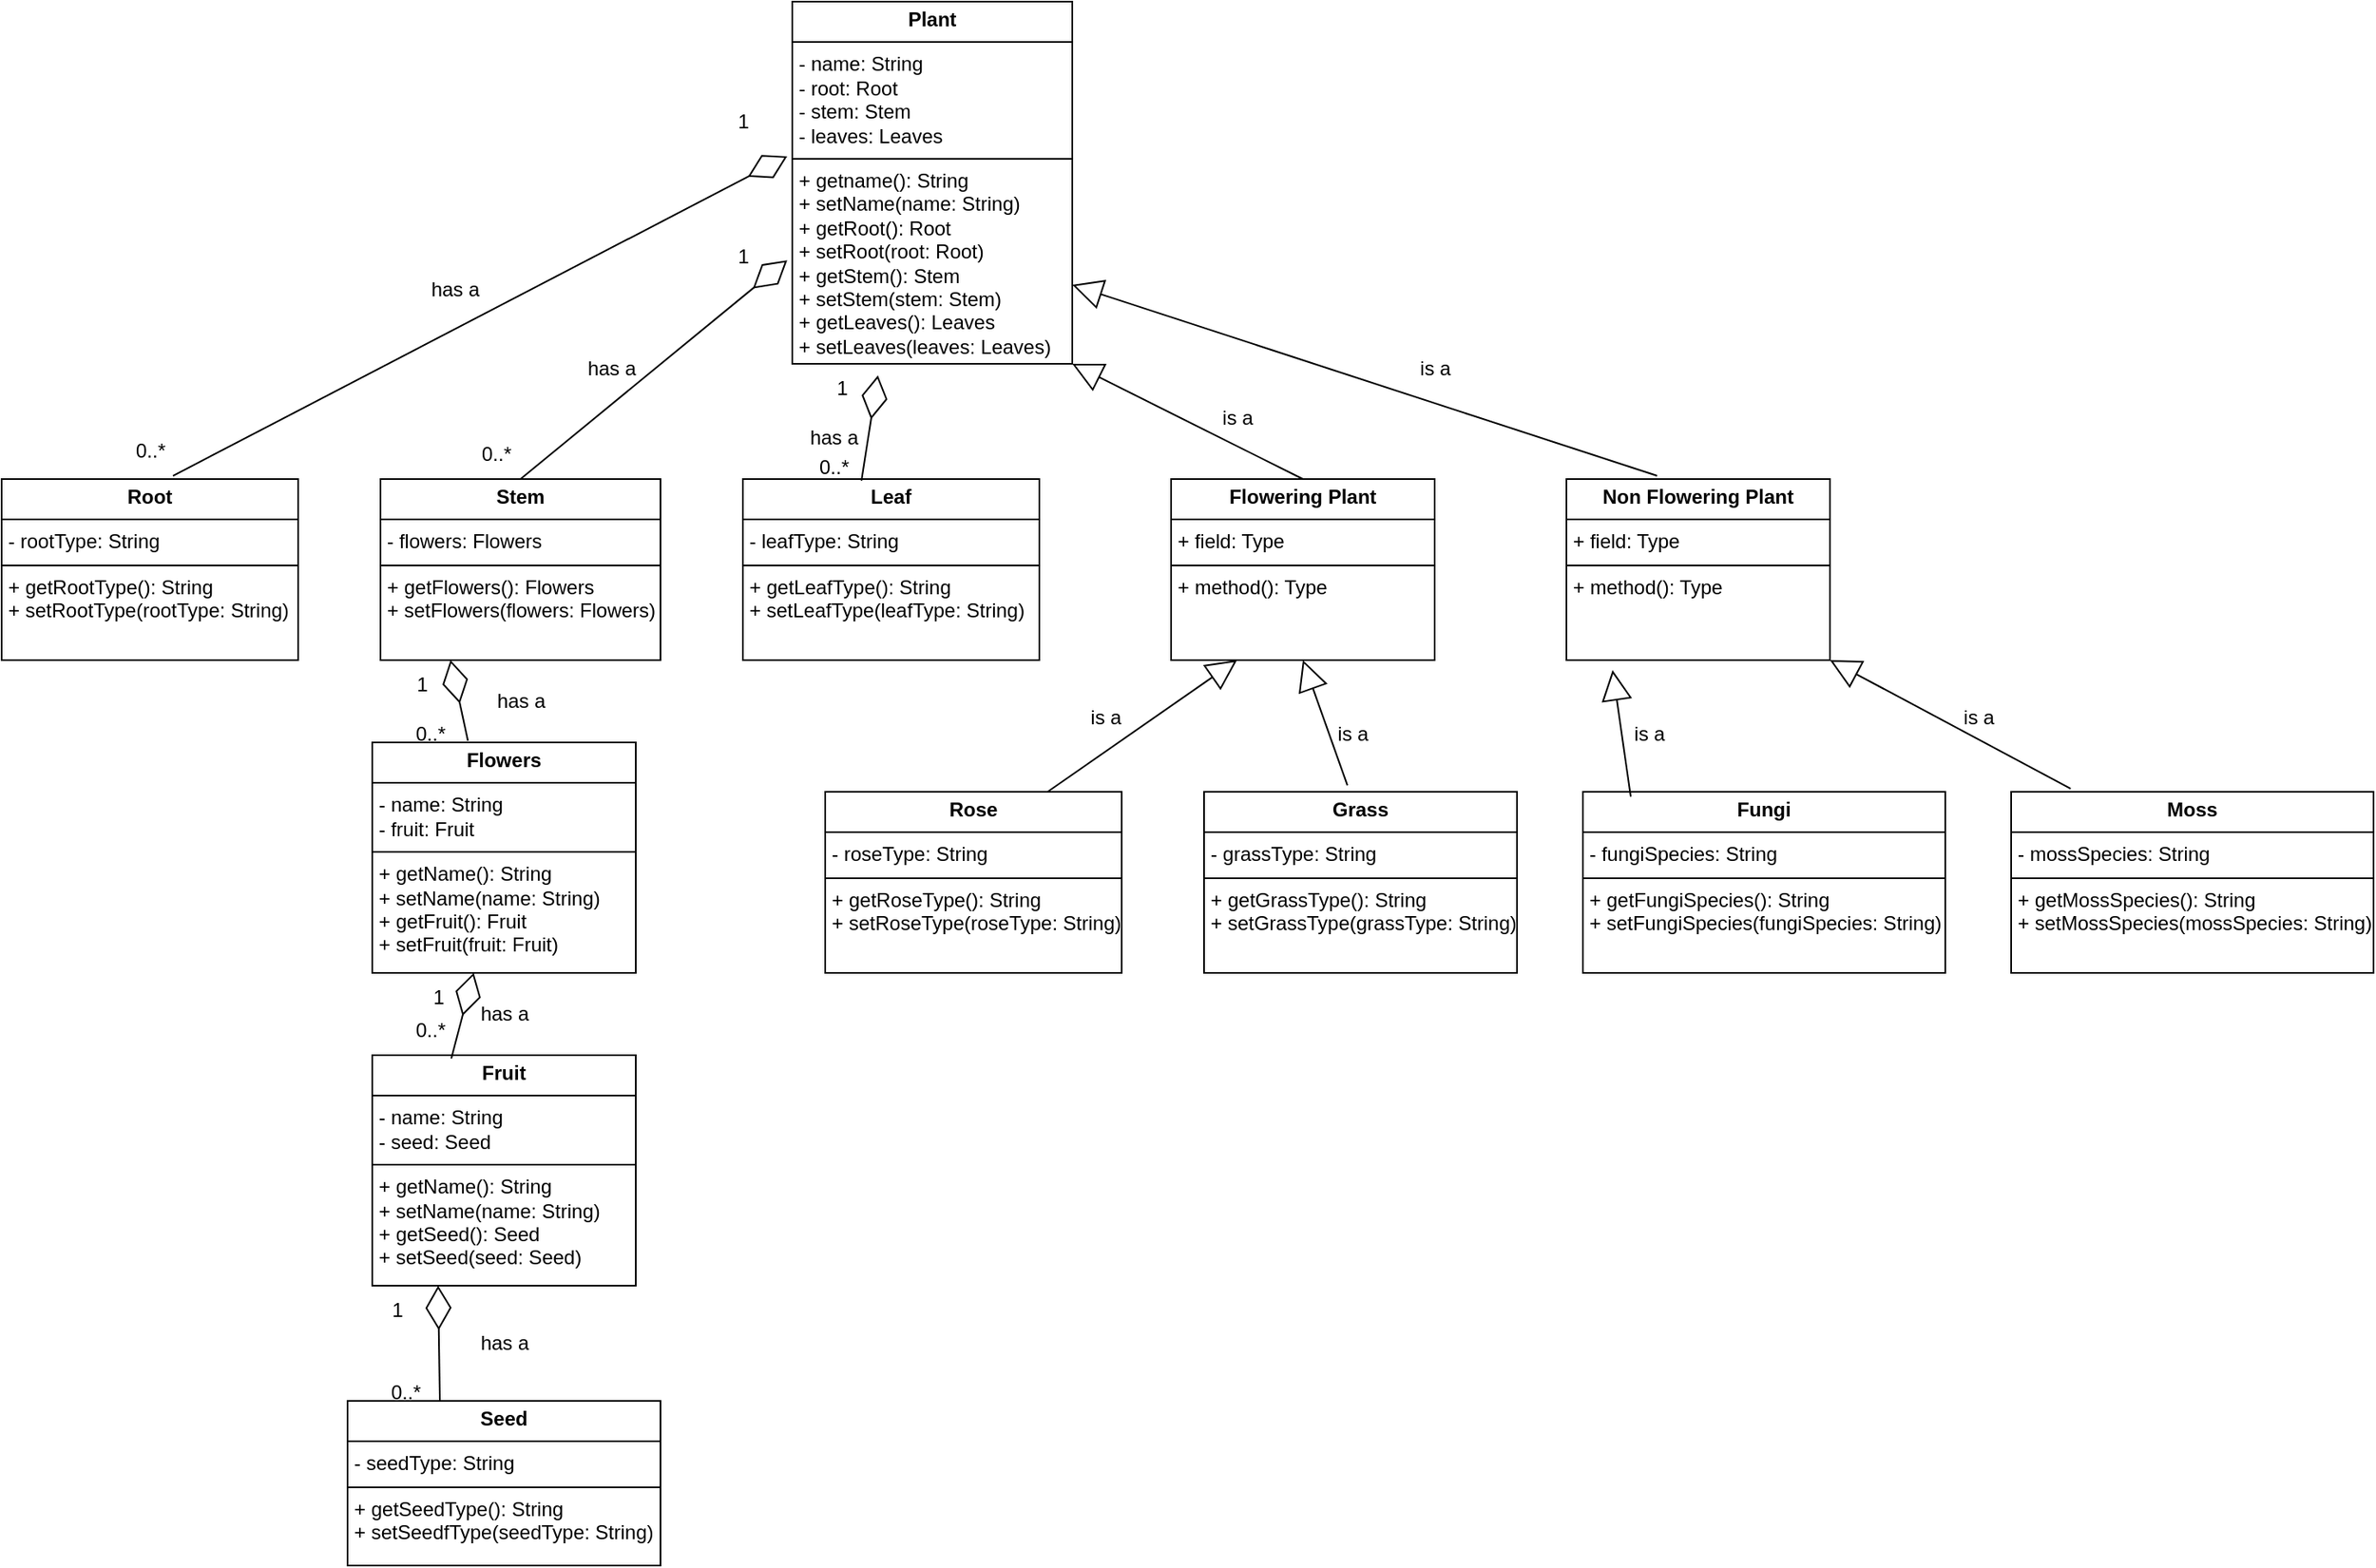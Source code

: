 <mxfile version="24.7.1" type="device">
  <diagram name="Page-1" id="mxLvIEFuczLc4WqI-tML">
    <mxGraphModel dx="2347" dy="978" grid="1" gridSize="10" guides="1" tooltips="1" connect="1" arrows="1" fold="1" page="0" pageScale="1" pageWidth="850" pageHeight="1100" math="0" shadow="0">
      <root>
        <mxCell id="0" />
        <mxCell id="1" parent="0" />
        <mxCell id="l0_5CXf1_nJIM07NxGZ9-5" value="&lt;p style=&quot;margin:0px;margin-top:4px;text-align:center;&quot;&gt;&lt;b&gt;Plant&lt;/b&gt;&lt;/p&gt;&lt;hr size=&quot;1&quot; style=&quot;border-style:solid;&quot;&gt;&lt;p style=&quot;margin:0px;margin-left:4px;&quot;&gt;- name: String&lt;/p&gt;&lt;p style=&quot;margin:0px;margin-left:4px;&quot;&gt;- root: Root&lt;/p&gt;&lt;p style=&quot;margin:0px;margin-left:4px;&quot;&gt;- stem: Stem&lt;/p&gt;&lt;p style=&quot;margin:0px;margin-left:4px;&quot;&gt;- leaves: Leaves&lt;/p&gt;&lt;hr size=&quot;1&quot; style=&quot;border-style:solid;&quot;&gt;&lt;p style=&quot;margin:0px;margin-left:4px;&quot;&gt;+ getname(): String&lt;/p&gt;&lt;p style=&quot;margin:0px;margin-left:4px;&quot;&gt;+ setName(name: String)&lt;/p&gt;&lt;p style=&quot;margin:0px;margin-left:4px;&quot;&gt;+ getRoot(): Root&lt;/p&gt;&lt;p style=&quot;margin:0px;margin-left:4px;&quot;&gt;+ setRoot(root: Root)&lt;/p&gt;&lt;p style=&quot;margin:0px;margin-left:4px;&quot;&gt;+ getStem(): Stem&lt;/p&gt;&lt;p style=&quot;margin:0px;margin-left:4px;&quot;&gt;+ setStem(stem: Stem)&lt;/p&gt;&lt;p style=&quot;margin:0px;margin-left:4px;&quot;&gt;+ getLeaves(): Leaves&lt;/p&gt;&lt;p style=&quot;margin:0px;margin-left:4px;&quot;&gt;+ setLeaves(leaves: Leaves)&lt;/p&gt;&lt;p style=&quot;margin:0px;margin-left:4px;&quot;&gt;&lt;br&gt;&lt;/p&gt;" style="verticalAlign=top;align=left;overflow=fill;html=1;whiteSpace=wrap;" vertex="1" parent="1">
          <mxGeometry x="340" y="380" width="170" height="220" as="geometry" />
        </mxCell>
        <mxCell id="l0_5CXf1_nJIM07NxGZ9-6" value="&lt;p style=&quot;margin:0px;margin-top:4px;text-align:center;&quot;&gt;&lt;b&gt;Stem&lt;/b&gt;&lt;/p&gt;&lt;hr size=&quot;1&quot; style=&quot;border-style:solid;&quot;&gt;&lt;p style=&quot;margin:0px;margin-left:4px;&quot;&gt;- flowers: Flowers&lt;/p&gt;&lt;hr size=&quot;1&quot; style=&quot;border-style:solid;&quot;&gt;&lt;p style=&quot;margin:0px;margin-left:4px;&quot;&gt;+ getFlowers(): Flowers&lt;/p&gt;&lt;p style=&quot;margin:0px;margin-left:4px;&quot;&gt;+ setFlowers(flowers: Flowers)&lt;/p&gt;" style="verticalAlign=top;align=left;overflow=fill;html=1;whiteSpace=wrap;" vertex="1" parent="1">
          <mxGeometry x="90" y="670" width="170" height="110" as="geometry" />
        </mxCell>
        <mxCell id="l0_5CXf1_nJIM07NxGZ9-7" value="&lt;p style=&quot;margin:0px;margin-top:4px;text-align:center;&quot;&gt;&lt;b&gt;Flowering Plant&lt;/b&gt;&lt;/p&gt;&lt;hr size=&quot;1&quot; style=&quot;border-style:solid;&quot;&gt;&lt;p style=&quot;margin:0px;margin-left:4px;&quot;&gt;+ field: Type&lt;/p&gt;&lt;hr size=&quot;1&quot; style=&quot;border-style:solid;&quot;&gt;&lt;p style=&quot;margin:0px;margin-left:4px;&quot;&gt;+ method(): Type&lt;/p&gt;" style="verticalAlign=top;align=left;overflow=fill;html=1;whiteSpace=wrap;" vertex="1" parent="1">
          <mxGeometry x="570" y="670" width="160" height="110" as="geometry" />
        </mxCell>
        <mxCell id="l0_5CXf1_nJIM07NxGZ9-8" value="&lt;p style=&quot;margin:0px;margin-top:4px;text-align:center;&quot;&gt;&lt;b&gt;Non Flowering Plant&lt;/b&gt;&lt;/p&gt;&lt;hr size=&quot;1&quot; style=&quot;border-style:solid;&quot;&gt;&lt;p style=&quot;margin:0px;margin-left:4px;&quot;&gt;+ field: Type&lt;/p&gt;&lt;hr size=&quot;1&quot; style=&quot;border-style:solid;&quot;&gt;&lt;p style=&quot;margin:0px;margin-left:4px;&quot;&gt;+ method(): Type&lt;/p&gt;" style="verticalAlign=top;align=left;overflow=fill;html=1;whiteSpace=wrap;" vertex="1" parent="1">
          <mxGeometry x="810" y="670" width="160" height="110" as="geometry" />
        </mxCell>
        <mxCell id="l0_5CXf1_nJIM07NxGZ9-9" value="&lt;p style=&quot;margin:0px;margin-top:4px;text-align:center;&quot;&gt;&lt;b&gt;Rose&lt;/b&gt;&lt;/p&gt;&lt;hr size=&quot;1&quot; style=&quot;border-style:solid;&quot;&gt;&lt;p style=&quot;margin:0px;margin-left:4px;&quot;&gt;- roseType: String&lt;/p&gt;&lt;hr size=&quot;1&quot; style=&quot;border-style:solid;&quot;&gt;&lt;p style=&quot;margin:0px;margin-left:4px;&quot;&gt;+ getRoseType(): String&lt;/p&gt;&lt;p style=&quot;margin:0px;margin-left:4px;&quot;&gt;+ setRoseType(roseType: String)&lt;/p&gt;" style="verticalAlign=top;align=left;overflow=fill;html=1;whiteSpace=wrap;" vertex="1" parent="1">
          <mxGeometry x="360" y="860" width="180" height="110" as="geometry" />
        </mxCell>
        <mxCell id="l0_5CXf1_nJIM07NxGZ9-10" value="&lt;p style=&quot;margin:0px;margin-top:4px;text-align:center;&quot;&gt;&lt;b&gt;Leaf&lt;/b&gt;&lt;/p&gt;&lt;hr size=&quot;1&quot; style=&quot;border-style:solid;&quot;&gt;&lt;p style=&quot;margin:0px;margin-left:4px;&quot;&gt;- leafType: String&lt;/p&gt;&lt;hr size=&quot;1&quot; style=&quot;border-style:solid;&quot;&gt;&lt;p style=&quot;margin:0px;margin-left:4px;&quot;&gt;+ getLeafType(): String&lt;/p&gt;&lt;p style=&quot;margin:0px;margin-left:4px;&quot;&gt;+ setLeafType(leafType: String)&lt;/p&gt;" style="verticalAlign=top;align=left;overflow=fill;html=1;whiteSpace=wrap;" vertex="1" parent="1">
          <mxGeometry x="310" y="670" width="180" height="110" as="geometry" />
        </mxCell>
        <mxCell id="l0_5CXf1_nJIM07NxGZ9-13" value="&lt;p style=&quot;margin:0px;margin-top:4px;text-align:center;&quot;&gt;&lt;b&gt;Root&lt;/b&gt;&lt;/p&gt;&lt;hr size=&quot;1&quot; style=&quot;border-style:solid;&quot;&gt;&lt;p style=&quot;margin:0px;margin-left:4px;&quot;&gt;- rootType: String&lt;/p&gt;&lt;hr size=&quot;1&quot; style=&quot;border-style:solid;&quot;&gt;&lt;p style=&quot;margin:0px;margin-left:4px;&quot;&gt;+ getRootType(): String&lt;/p&gt;&lt;p style=&quot;margin:0px;margin-left:4px;&quot;&gt;+ setRootType(rootType: String)&lt;/p&gt;" style="verticalAlign=top;align=left;overflow=fill;html=1;whiteSpace=wrap;" vertex="1" parent="1">
          <mxGeometry x="-140" y="670" width="180" height="110" as="geometry" />
        </mxCell>
        <mxCell id="l0_5CXf1_nJIM07NxGZ9-16" value="&lt;p style=&quot;margin:0px;margin-top:4px;text-align:center;&quot;&gt;&lt;b&gt;Flowers&lt;/b&gt;&lt;/p&gt;&lt;hr size=&quot;1&quot; style=&quot;border-style:solid;&quot;&gt;&lt;p style=&quot;margin:0px;margin-left:4px;&quot;&gt;- name: String&lt;/p&gt;&lt;p style=&quot;margin:0px;margin-left:4px;&quot;&gt;- fruit: Fruit&lt;/p&gt;&lt;hr size=&quot;1&quot; style=&quot;border-style:solid;&quot;&gt;&lt;p style=&quot;margin:0px;margin-left:4px;&quot;&gt;+ getName(): String&lt;/p&gt;&lt;p style=&quot;margin:0px;margin-left:4px;&quot;&gt;+ setName(name: String)&lt;/p&gt;&lt;p style=&quot;margin:0px;margin-left:4px;&quot;&gt;+ getFruit(): Fruit&lt;/p&gt;&lt;p style=&quot;margin:0px;margin-left:4px;&quot;&gt;+ setFruit(fruit: Fruit)&lt;/p&gt;" style="verticalAlign=top;align=left;overflow=fill;html=1;whiteSpace=wrap;" vertex="1" parent="1">
          <mxGeometry x="85" y="830" width="160" height="140" as="geometry" />
        </mxCell>
        <mxCell id="l0_5CXf1_nJIM07NxGZ9-18" value="&lt;p style=&quot;margin:0px;margin-top:4px;text-align:center;&quot;&gt;&lt;b&gt;Fruit&lt;/b&gt;&lt;/p&gt;&lt;hr size=&quot;1&quot; style=&quot;border-style:solid;&quot;&gt;&lt;p style=&quot;margin:0px;margin-left:4px;&quot;&gt;- name: String&lt;/p&gt;&lt;p style=&quot;margin:0px;margin-left:4px;&quot;&gt;- seed: Seed&lt;/p&gt;&lt;hr size=&quot;1&quot; style=&quot;border-style:solid;&quot;&gt;&lt;p style=&quot;margin:0px;margin-left:4px;&quot;&gt;+ getName(): String&lt;/p&gt;&lt;p style=&quot;margin:0px;margin-left:4px;&quot;&gt;+ setName(name: String)&lt;/p&gt;&lt;p style=&quot;margin:0px;margin-left:4px;&quot;&gt;+ getSeed(): Seed&lt;/p&gt;&lt;p style=&quot;margin:0px;margin-left:4px;&quot;&gt;+ setSeed(seed: Seed)&lt;/p&gt;" style="verticalAlign=top;align=left;overflow=fill;html=1;whiteSpace=wrap;" vertex="1" parent="1">
          <mxGeometry x="85" y="1020" width="160" height="140" as="geometry" />
        </mxCell>
        <mxCell id="l0_5CXf1_nJIM07NxGZ9-19" value="&lt;p style=&quot;margin:0px;margin-top:4px;text-align:center;&quot;&gt;&lt;b&gt;Seed&lt;/b&gt;&lt;/p&gt;&lt;hr size=&quot;1&quot; style=&quot;border-style:solid;&quot;&gt;&lt;p style=&quot;margin:0px;margin-left:4px;&quot;&gt;- seedType: String&lt;/p&gt;&lt;hr size=&quot;1&quot; style=&quot;border-style:solid;&quot;&gt;&lt;p style=&quot;margin:0px;margin-left:4px;&quot;&gt;+ getSeedType(): String&lt;/p&gt;&lt;p style=&quot;margin:0px;margin-left:4px;&quot;&gt;+ setSeedfType(seedType: String)&lt;/p&gt;" style="verticalAlign=top;align=left;overflow=fill;html=1;whiteSpace=wrap;" vertex="1" parent="1">
          <mxGeometry x="70" y="1230" width="190" height="100" as="geometry" />
        </mxCell>
        <mxCell id="l0_5CXf1_nJIM07NxGZ9-20" value="&lt;p style=&quot;margin:0px;margin-top:4px;text-align:center;&quot;&gt;&lt;b&gt;Fungi&lt;/b&gt;&lt;/p&gt;&lt;hr size=&quot;1&quot; style=&quot;border-style:solid;&quot;&gt;&lt;p style=&quot;margin:0px;margin-left:4px;&quot;&gt;- fungiSpecies: String&lt;/p&gt;&lt;hr size=&quot;1&quot; style=&quot;border-style:solid;&quot;&gt;&lt;p style=&quot;margin:0px;margin-left:4px;&quot;&gt;+ getFungiSpecies(): String&lt;/p&gt;&lt;p style=&quot;margin:0px;margin-left:4px;&quot;&gt;+ setFungiSpecies(fungiSpecies: String)&lt;/p&gt;" style="verticalAlign=top;align=left;overflow=fill;html=1;whiteSpace=wrap;" vertex="1" parent="1">
          <mxGeometry x="820" y="860" width="220" height="110" as="geometry" />
        </mxCell>
        <mxCell id="l0_5CXf1_nJIM07NxGZ9-21" value="&lt;p style=&quot;margin:0px;margin-top:4px;text-align:center;&quot;&gt;&lt;b&gt;Grass&lt;/b&gt;&lt;/p&gt;&lt;hr size=&quot;1&quot; style=&quot;border-style:solid;&quot;&gt;&lt;p style=&quot;margin:0px;margin-left:4px;&quot;&gt;- grassType: String&lt;/p&gt;&lt;hr size=&quot;1&quot; style=&quot;border-style:solid;&quot;&gt;&lt;p style=&quot;margin:0px;margin-left:4px;&quot;&gt;+ getGrassType(): String&lt;/p&gt;&lt;p style=&quot;margin:0px;margin-left:4px;&quot;&gt;+ setGrassType(grassType: String)&lt;/p&gt;" style="verticalAlign=top;align=left;overflow=fill;html=1;whiteSpace=wrap;" vertex="1" parent="1">
          <mxGeometry x="590" y="860" width="190" height="110" as="geometry" />
        </mxCell>
        <mxCell id="l0_5CXf1_nJIM07NxGZ9-22" value="&lt;p style=&quot;margin:0px;margin-top:4px;text-align:center;&quot;&gt;&lt;b&gt;Moss&lt;/b&gt;&lt;/p&gt;&lt;hr size=&quot;1&quot; style=&quot;border-style:solid;&quot;&gt;&lt;p style=&quot;margin:0px;margin-left:4px;&quot;&gt;- mossSpecies: String&lt;/p&gt;&lt;hr size=&quot;1&quot; style=&quot;border-style:solid;&quot;&gt;&lt;p style=&quot;margin:0px;margin-left:4px;&quot;&gt;+ getMossSpecies(): String&lt;/p&gt;&lt;p style=&quot;margin:0px;margin-left:4px;&quot;&gt;+ setMossSpecies(mossSpecies: String)&lt;/p&gt;" style="verticalAlign=top;align=left;overflow=fill;html=1;whiteSpace=wrap;" vertex="1" parent="1">
          <mxGeometry x="1080" y="860" width="220" height="110" as="geometry" />
        </mxCell>
        <mxCell id="l0_5CXf1_nJIM07NxGZ9-23" value="" style="endArrow=diamondThin;endFill=0;endSize=24;html=1;rounded=0;entryX=-0.018;entryY=0.427;entryDx=0;entryDy=0;entryPerimeter=0;exitX=0.578;exitY=-0.018;exitDx=0;exitDy=0;exitPerimeter=0;" edge="1" parent="1" source="l0_5CXf1_nJIM07NxGZ9-13" target="l0_5CXf1_nJIM07NxGZ9-5">
          <mxGeometry width="160" relative="1" as="geometry">
            <mxPoint x="310" y="810" as="sourcePoint" />
            <mxPoint x="470" y="810" as="targetPoint" />
          </mxGeometry>
        </mxCell>
        <mxCell id="l0_5CXf1_nJIM07NxGZ9-24" value="" style="endArrow=diamondThin;endFill=0;endSize=24;html=1;rounded=0;entryX=-0.018;entryY=0.714;entryDx=0;entryDy=0;entryPerimeter=0;exitX=0.5;exitY=0;exitDx=0;exitDy=0;" edge="1" parent="1" source="l0_5CXf1_nJIM07NxGZ9-6" target="l0_5CXf1_nJIM07NxGZ9-5">
          <mxGeometry width="160" relative="1" as="geometry">
            <mxPoint x="-26" y="678" as="sourcePoint" />
            <mxPoint x="347" y="484" as="targetPoint" />
          </mxGeometry>
        </mxCell>
        <mxCell id="l0_5CXf1_nJIM07NxGZ9-25" value="" style="endArrow=diamondThin;endFill=0;endSize=24;html=1;rounded=0;entryX=0.306;entryY=1.032;entryDx=0;entryDy=0;entryPerimeter=0;exitX=0.4;exitY=0.009;exitDx=0;exitDy=0;exitPerimeter=0;" edge="1" parent="1" source="l0_5CXf1_nJIM07NxGZ9-10" target="l0_5CXf1_nJIM07NxGZ9-5">
          <mxGeometry width="160" relative="1" as="geometry">
            <mxPoint x="-16" y="688" as="sourcePoint" />
            <mxPoint x="357" y="494" as="targetPoint" />
          </mxGeometry>
        </mxCell>
        <mxCell id="l0_5CXf1_nJIM07NxGZ9-26" value="has a" style="text;html=1;align=center;verticalAlign=middle;resizable=0;points=[];autosize=1;strokeColor=none;fillColor=none;" vertex="1" parent="1">
          <mxGeometry x="340" y="630" width="50" height="30" as="geometry" />
        </mxCell>
        <mxCell id="l0_5CXf1_nJIM07NxGZ9-28" value="has a" style="text;html=1;align=center;verticalAlign=middle;resizable=0;points=[];autosize=1;strokeColor=none;fillColor=none;" vertex="1" parent="1">
          <mxGeometry x="205" y="588" width="50" height="30" as="geometry" />
        </mxCell>
        <mxCell id="l0_5CXf1_nJIM07NxGZ9-29" value="has a" style="text;html=1;align=center;verticalAlign=middle;resizable=0;points=[];autosize=1;strokeColor=none;fillColor=none;" vertex="1" parent="1">
          <mxGeometry x="110" y="540" width="50" height="30" as="geometry" />
        </mxCell>
        <mxCell id="l0_5CXf1_nJIM07NxGZ9-30" value="has a" style="text;html=1;align=center;verticalAlign=middle;resizable=0;points=[];autosize=1;strokeColor=none;fillColor=none;" vertex="1" parent="1">
          <mxGeometry x="140" y="1180" width="50" height="30" as="geometry" />
        </mxCell>
        <mxCell id="l0_5CXf1_nJIM07NxGZ9-31" value="has a" style="text;html=1;align=center;verticalAlign=middle;resizable=0;points=[];autosize=1;strokeColor=none;fillColor=none;" vertex="1" parent="1">
          <mxGeometry x="150" y="790" width="50" height="30" as="geometry" />
        </mxCell>
        <mxCell id="l0_5CXf1_nJIM07NxGZ9-32" value="has a" style="text;html=1;align=center;verticalAlign=middle;resizable=0;points=[];autosize=1;strokeColor=none;fillColor=none;" vertex="1" parent="1">
          <mxGeometry x="140" y="980" width="50" height="30" as="geometry" />
        </mxCell>
        <mxCell id="l0_5CXf1_nJIM07NxGZ9-33" value="" style="endArrow=diamondThin;endFill=0;endSize=24;html=1;rounded=0;entryX=0.25;entryY=1;entryDx=0;entryDy=0;exitX=0.363;exitY=-0.007;exitDx=0;exitDy=0;exitPerimeter=0;" edge="1" parent="1" source="l0_5CXf1_nJIM07NxGZ9-16" target="l0_5CXf1_nJIM07NxGZ9-6">
          <mxGeometry width="160" relative="1" as="geometry">
            <mxPoint x="185" y="680" as="sourcePoint" />
            <mxPoint x="347" y="547" as="targetPoint" />
          </mxGeometry>
        </mxCell>
        <mxCell id="l0_5CXf1_nJIM07NxGZ9-34" value="" style="endArrow=diamondThin;endFill=0;endSize=24;html=1;rounded=0;exitX=0.3;exitY=0.014;exitDx=0;exitDy=0;exitPerimeter=0;" edge="1" parent="1" source="l0_5CXf1_nJIM07NxGZ9-18" target="l0_5CXf1_nJIM07NxGZ9-16">
          <mxGeometry width="160" relative="1" as="geometry">
            <mxPoint x="195" y="690" as="sourcePoint" />
            <mxPoint x="357" y="557" as="targetPoint" />
          </mxGeometry>
        </mxCell>
        <mxCell id="l0_5CXf1_nJIM07NxGZ9-35" value="" style="endArrow=diamondThin;endFill=0;endSize=24;html=1;rounded=0;entryX=0.25;entryY=1;entryDx=0;entryDy=0;exitX=0.295;exitY=0;exitDx=0;exitDy=0;exitPerimeter=0;" edge="1" parent="1" source="l0_5CXf1_nJIM07NxGZ9-19" target="l0_5CXf1_nJIM07NxGZ9-18">
          <mxGeometry width="160" relative="1" as="geometry">
            <mxPoint x="205" y="700" as="sourcePoint" />
            <mxPoint x="367" y="567" as="targetPoint" />
          </mxGeometry>
        </mxCell>
        <mxCell id="l0_5CXf1_nJIM07NxGZ9-36" value="0..*" style="text;html=1;align=center;verticalAlign=middle;resizable=0;points=[];autosize=1;strokeColor=none;fillColor=none;" vertex="1" parent="1">
          <mxGeometry x="-70" y="638" width="40" height="30" as="geometry" />
        </mxCell>
        <mxCell id="l0_5CXf1_nJIM07NxGZ9-37" value="0..*" style="text;html=1;align=center;verticalAlign=middle;resizable=0;points=[];autosize=1;strokeColor=none;fillColor=none;" vertex="1" parent="1">
          <mxGeometry x="345" y="648" width="40" height="30" as="geometry" />
        </mxCell>
        <mxCell id="l0_5CXf1_nJIM07NxGZ9-38" value="0..*" style="text;html=1;align=center;verticalAlign=middle;resizable=0;points=[];autosize=1;strokeColor=none;fillColor=none;" vertex="1" parent="1">
          <mxGeometry x="140" y="640" width="40" height="30" as="geometry" />
        </mxCell>
        <mxCell id="l0_5CXf1_nJIM07NxGZ9-39" value="0..*" style="text;html=1;align=center;verticalAlign=middle;resizable=0;points=[];autosize=1;strokeColor=none;fillColor=none;" vertex="1" parent="1">
          <mxGeometry x="100" y="810" width="40" height="30" as="geometry" />
        </mxCell>
        <mxCell id="l0_5CXf1_nJIM07NxGZ9-40" value="0..*" style="text;html=1;align=center;verticalAlign=middle;resizable=0;points=[];autosize=1;strokeColor=none;fillColor=none;" vertex="1" parent="1">
          <mxGeometry x="100" y="990" width="40" height="30" as="geometry" />
        </mxCell>
        <mxCell id="l0_5CXf1_nJIM07NxGZ9-41" value="0..*" style="text;html=1;align=center;verticalAlign=middle;resizable=0;points=[];autosize=1;strokeColor=none;fillColor=none;" vertex="1" parent="1">
          <mxGeometry x="85" y="1210" width="40" height="30" as="geometry" />
        </mxCell>
        <mxCell id="l0_5CXf1_nJIM07NxGZ9-42" value="1" style="text;html=1;align=center;verticalAlign=middle;resizable=0;points=[];autosize=1;strokeColor=none;fillColor=none;" vertex="1" parent="1">
          <mxGeometry x="295" y="438" width="30" height="30" as="geometry" />
        </mxCell>
        <mxCell id="l0_5CXf1_nJIM07NxGZ9-43" value="1" style="text;html=1;align=center;verticalAlign=middle;resizable=0;points=[];autosize=1;strokeColor=none;fillColor=none;" vertex="1" parent="1">
          <mxGeometry x="295" y="520" width="30" height="30" as="geometry" />
        </mxCell>
        <mxCell id="l0_5CXf1_nJIM07NxGZ9-44" value="1" style="text;html=1;align=center;verticalAlign=middle;resizable=0;points=[];autosize=1;strokeColor=none;fillColor=none;" vertex="1" parent="1">
          <mxGeometry x="355" y="600" width="30" height="30" as="geometry" />
        </mxCell>
        <mxCell id="l0_5CXf1_nJIM07NxGZ9-45" value="1" style="text;html=1;align=center;verticalAlign=middle;resizable=0;points=[];autosize=1;strokeColor=none;fillColor=none;" vertex="1" parent="1">
          <mxGeometry x="100" y="780" width="30" height="30" as="geometry" />
        </mxCell>
        <mxCell id="l0_5CXf1_nJIM07NxGZ9-46" value="1" style="text;html=1;align=center;verticalAlign=middle;resizable=0;points=[];autosize=1;strokeColor=none;fillColor=none;" vertex="1" parent="1">
          <mxGeometry x="110" y="970" width="30" height="30" as="geometry" />
        </mxCell>
        <mxCell id="l0_5CXf1_nJIM07NxGZ9-47" value="1" style="text;html=1;align=center;verticalAlign=middle;resizable=0;points=[];autosize=1;strokeColor=none;fillColor=none;" vertex="1" parent="1">
          <mxGeometry x="85" y="1160" width="30" height="30" as="geometry" />
        </mxCell>
        <mxCell id="l0_5CXf1_nJIM07NxGZ9-48" value="" style="endArrow=block;endSize=16;endFill=0;html=1;rounded=0;exitX=0.5;exitY=0;exitDx=0;exitDy=0;entryX=1;entryY=1;entryDx=0;entryDy=0;" edge="1" parent="1" source="l0_5CXf1_nJIM07NxGZ9-7" target="l0_5CXf1_nJIM07NxGZ9-5">
          <mxGeometry width="160" relative="1" as="geometry">
            <mxPoint x="310" y="900" as="sourcePoint" />
            <mxPoint x="470" y="900" as="targetPoint" />
          </mxGeometry>
        </mxCell>
        <mxCell id="l0_5CXf1_nJIM07NxGZ9-49" value="" style="endArrow=block;endSize=16;endFill=0;html=1;rounded=0;exitX=0.344;exitY=-0.018;exitDx=0;exitDy=0;entryX=1;entryY=0.782;entryDx=0;entryDy=0;exitPerimeter=0;entryPerimeter=0;" edge="1" parent="1" source="l0_5CXf1_nJIM07NxGZ9-8" target="l0_5CXf1_nJIM07NxGZ9-5">
          <mxGeometry width="160" relative="1" as="geometry">
            <mxPoint x="660" y="680" as="sourcePoint" />
            <mxPoint x="520" y="610" as="targetPoint" />
          </mxGeometry>
        </mxCell>
        <mxCell id="l0_5CXf1_nJIM07NxGZ9-50" value="" style="endArrow=block;endSize=16;endFill=0;html=1;rounded=0;exitX=0.75;exitY=0;exitDx=0;exitDy=0;entryX=0.25;entryY=1;entryDx=0;entryDy=0;" edge="1" parent="1" source="l0_5CXf1_nJIM07NxGZ9-9" target="l0_5CXf1_nJIM07NxGZ9-7">
          <mxGeometry width="160" relative="1" as="geometry">
            <mxPoint x="690" y="860" as="sourcePoint" />
            <mxPoint x="550" y="790" as="targetPoint" />
          </mxGeometry>
        </mxCell>
        <mxCell id="l0_5CXf1_nJIM07NxGZ9-51" value="" style="endArrow=block;endSize=16;endFill=0;html=1;rounded=0;exitX=0.458;exitY=-0.036;exitDx=0;exitDy=0;entryX=0.5;entryY=1;entryDx=0;entryDy=0;exitPerimeter=0;" edge="1" parent="1" source="l0_5CXf1_nJIM07NxGZ9-21" target="l0_5CXf1_nJIM07NxGZ9-7">
          <mxGeometry width="160" relative="1" as="geometry">
            <mxPoint x="680" y="700" as="sourcePoint" />
            <mxPoint x="540" y="630" as="targetPoint" />
          </mxGeometry>
        </mxCell>
        <mxCell id="l0_5CXf1_nJIM07NxGZ9-52" value="" style="endArrow=block;endSize=16;endFill=0;html=1;rounded=0;exitX=0.132;exitY=0.027;exitDx=0;exitDy=0;entryX=0.175;entryY=1.055;entryDx=0;entryDy=0;entryPerimeter=0;exitPerimeter=0;" edge="1" parent="1" source="l0_5CXf1_nJIM07NxGZ9-20" target="l0_5CXf1_nJIM07NxGZ9-8">
          <mxGeometry width="160" relative="1" as="geometry">
            <mxPoint x="690" y="710" as="sourcePoint" />
            <mxPoint x="550" y="640" as="targetPoint" />
          </mxGeometry>
        </mxCell>
        <mxCell id="l0_5CXf1_nJIM07NxGZ9-53" value="" style="endArrow=block;endSize=16;endFill=0;html=1;rounded=0;exitX=0.164;exitY=-0.018;exitDx=0;exitDy=0;entryX=1;entryY=1;entryDx=0;entryDy=0;exitPerimeter=0;" edge="1" parent="1" source="l0_5CXf1_nJIM07NxGZ9-22" target="l0_5CXf1_nJIM07NxGZ9-8">
          <mxGeometry width="160" relative="1" as="geometry">
            <mxPoint x="700" y="720" as="sourcePoint" />
            <mxPoint x="560" y="650" as="targetPoint" />
          </mxGeometry>
        </mxCell>
        <mxCell id="l0_5CXf1_nJIM07NxGZ9-54" value="is a" style="text;html=1;align=center;verticalAlign=middle;resizable=0;points=[];autosize=1;strokeColor=none;fillColor=none;" vertex="1" parent="1">
          <mxGeometry x="710" y="588" width="40" height="30" as="geometry" />
        </mxCell>
        <mxCell id="l0_5CXf1_nJIM07NxGZ9-55" value="is a" style="text;html=1;align=center;verticalAlign=middle;resizable=0;points=[];autosize=1;strokeColor=none;fillColor=none;" vertex="1" parent="1">
          <mxGeometry x="590" y="618" width="40" height="30" as="geometry" />
        </mxCell>
        <mxCell id="l0_5CXf1_nJIM07NxGZ9-56" value="is a" style="text;html=1;align=center;verticalAlign=middle;resizable=0;points=[];autosize=1;strokeColor=none;fillColor=none;" vertex="1" parent="1">
          <mxGeometry x="510" y="800" width="40" height="30" as="geometry" />
        </mxCell>
        <mxCell id="l0_5CXf1_nJIM07NxGZ9-57" value="is a" style="text;html=1;align=center;verticalAlign=middle;resizable=0;points=[];autosize=1;strokeColor=none;fillColor=none;" vertex="1" parent="1">
          <mxGeometry x="660" y="810" width="40" height="30" as="geometry" />
        </mxCell>
        <mxCell id="l0_5CXf1_nJIM07NxGZ9-58" value="is a" style="text;html=1;align=center;verticalAlign=middle;resizable=0;points=[];autosize=1;strokeColor=none;fillColor=none;" vertex="1" parent="1">
          <mxGeometry x="840" y="810" width="40" height="30" as="geometry" />
        </mxCell>
        <mxCell id="l0_5CXf1_nJIM07NxGZ9-59" value="is a" style="text;html=1;align=center;verticalAlign=middle;resizable=0;points=[];autosize=1;strokeColor=none;fillColor=none;" vertex="1" parent="1">
          <mxGeometry x="1040" y="800" width="40" height="30" as="geometry" />
        </mxCell>
      </root>
    </mxGraphModel>
  </diagram>
</mxfile>
